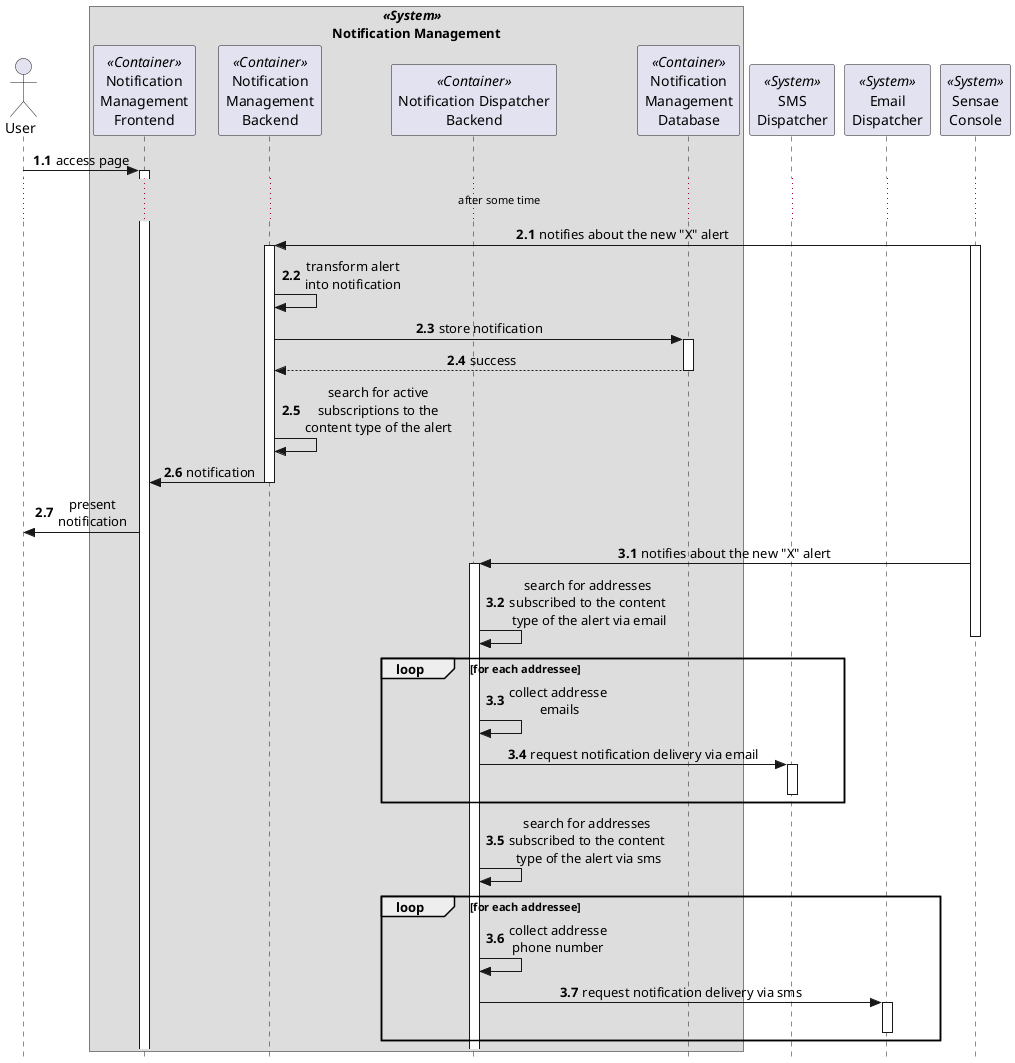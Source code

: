 @startuml notification-dispatch

skinparam sequenceMessageAlign center
skinparam style strictuml
autonumber 1.1
actor User

box "               //<<System>>//\nNotification Management"
participant "Notification\nManagement\nFrontend" as FRONT <<Container>>
participant "Notification\nManagement\nBackend" as BACK <<Container>>
participant "Notification Dispatcher\nBackend" as DISP <<Container>>
participant "Notification\nManagement\nDatabase" as DB <<Container>>
end box

participant "SMS\nDispatcher" as EMAIL <<System>>
participant "Email\nDispatcher" as SMS <<System>>

participant "Sensae\nConsole" as MB <<System>>

User -> FRONT ++ : access page

... after some time ...

autonumber inc A
MB -> BACK ++ : notifies about the new "X" alert
activate MB

BACK -> BACK : transform alert\ninto notification

BACK -> DB ++ : store notification
return success

BACK -> BACK : search for active\nsubscriptions to the\ncontent type of the alert
BACK -> FRONT -- : notification
FRONT -> User : present\nnotification

autonumber inc A
MB -> DISP ++ : notifies about the new "X" alert

DISP -> DISP : search for addresses\nsubscribed to the content\n type of the alert via email
deactivate MB 

loop for each addressee

DISP -> DISP : collect addresse\n emails

DISP -> EMAIL ++ : request notification delivery via email

deactivate EMAIL 

end

DISP -> DISP : search for addresses\nsubscribed to the content\n type of the alert via sms

loop for each addressee

DISP -> DISP : collect addresse\nphone number

DISP -> SMS ++ : request notification delivery via sms

deactivate SMS

end

@enduml
